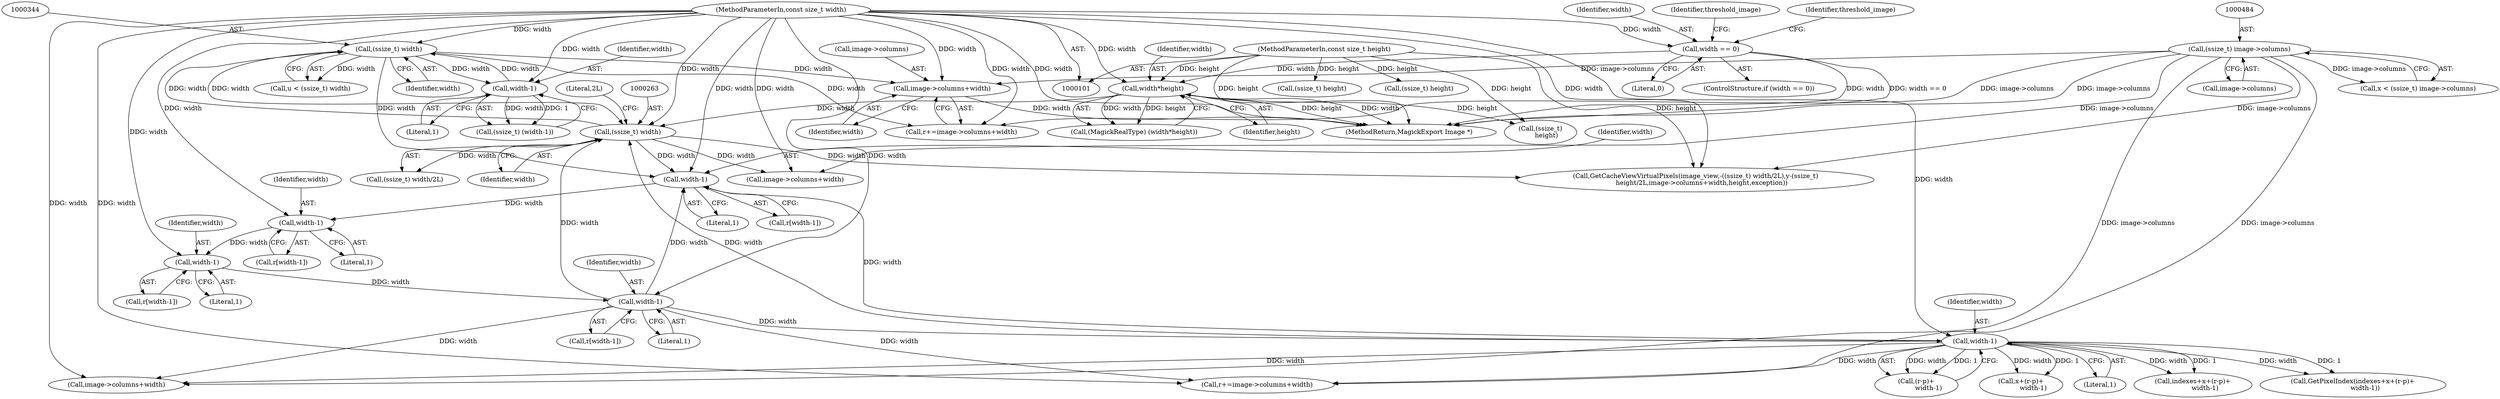 digraph "0_ImageMagick_55e6dc49f1a381d9d511ee2f888fdc3e3c3e3953@pointer" {
"1000472" [label="(Call,image->columns+width)"];
"1000483" [label="(Call,(ssize_t) image->columns)"];
"1000343" [label="(Call,(ssize_t) width)"];
"1000354" [label="(Call,width-1)"];
"1000103" [label="(MethodParameterIn,const size_t width)"];
"1000262" [label="(Call,(ssize_t) width)"];
"1000214" [label="(Call,width*height)"];
"1000174" [label="(Call,width == 0)"];
"1000104" [label="(MethodParameterIn,const size_t height)"];
"1000646" [label="(Call,width-1)"];
"1000635" [label="(Call,width-1)"];
"1000624" [label="(Call,width-1)"];
"1000613" [label="(Call,width-1)"];
"1000671" [label="(Call,width-1)"];
"1000182" [label="(Identifier,threshold_image)"];
"1000343" [label="(Call,(ssize_t) width)"];
"1000889" [label="(MethodReturn,MagickExport Image *)"];
"1000212" [label="(Call,(MagickRealType) (width*height))"];
"1000676" [label="(Call,image->columns+width)"];
"1000625" [label="(Identifier,width)"];
"1000178" [label="(Identifier,threshold_image)"];
"1000174" [label="(Call,width == 0)"];
"1000273" [label="(Call,image->columns+width)"];
"1000644" [label="(Call,r[width-1])"];
"1000269" [label="(Call,(ssize_t)\n      height)"];
"1000626" [label="(Literal,1)"];
"1000622" [label="(Call,r[width-1])"];
"1000633" [label="(Call,r[width-1])"];
"1000352" [label="(Call,(ssize_t) (width-1))"];
"1000214" [label="(Call,width*height)"];
"1000635" [label="(Call,width-1)"];
"1000331" [label="(Call,(ssize_t) height)"];
"1000637" [label="(Literal,1)"];
"1000261" [label="(Call,(ssize_t) width/2L)"];
"1000542" [label="(Call,(ssize_t) height)"];
"1000175" [label="(Identifier,width)"];
"1000265" [label="(Literal,2L)"];
"1000470" [label="(Call,r+=image->columns+width)"];
"1000473" [label="(Call,image->columns)"];
"1000216" [label="(Identifier,height)"];
"1000215" [label="(Identifier,width)"];
"1000646" [label="(Call,width-1)"];
"1000671" [label="(Call,width-1)"];
"1000673" [label="(Literal,1)"];
"1000345" [label="(Identifier,width)"];
"1000674" [label="(Call,r+=image->columns+width)"];
"1000356" [label="(Literal,1)"];
"1000354" [label="(Call,width-1)"];
"1000648" [label="(Literal,1)"];
"1000614" [label="(Identifier,width)"];
"1000611" [label="(Call,r[width-1])"];
"1000481" [label="(Call,x < (ssize_t) image->columns)"];
"1000176" [label="(Literal,0)"];
"1000615" [label="(Literal,1)"];
"1000355" [label="(Identifier,width)"];
"1000663" [label="(Call,indexes+x+(r-p)+\n            width-1)"];
"1000662" [label="(Call,GetPixelIndex(indexes+x+(r-p)+\n            width-1))"];
"1000624" [label="(Call,width-1)"];
"1000485" [label="(Call,image->columns)"];
"1000472" [label="(Call,image->columns+width)"];
"1000672" [label="(Identifier,width)"];
"1000264" [label="(Identifier,width)"];
"1000262" [label="(Call,(ssize_t) width)"];
"1000104" [label="(MethodParameterIn,const size_t height)"];
"1000103" [label="(MethodParameterIn,const size_t width)"];
"1000636" [label="(Identifier,width)"];
"1000476" [label="(Identifier,width)"];
"1000341" [label="(Call,u < (ssize_t) width)"];
"1000667" [label="(Call,(r-p)+\n            width-1)"];
"1000665" [label="(Call,x+(r-p)+\n            width-1)"];
"1000483" [label="(Call,(ssize_t) image->columns)"];
"1000647" [label="(Identifier,width)"];
"1000613" [label="(Call,width-1)"];
"1000173" [label="(ControlStructure,if (width == 0))"];
"1000258" [label="(Call,GetCacheViewVirtualPixels(image_view,-((ssize_t) width/2L),y-(ssize_t)\n      height/2L,image->columns+width,height,exception))"];
"1000472" -> "1000470"  [label="AST: "];
"1000472" -> "1000476"  [label="CFG: "];
"1000473" -> "1000472"  [label="AST: "];
"1000476" -> "1000472"  [label="AST: "];
"1000470" -> "1000472"  [label="CFG: "];
"1000472" -> "1000889"  [label="DDG: width"];
"1000483" -> "1000472"  [label="DDG: image->columns"];
"1000343" -> "1000472"  [label="DDG: width"];
"1000103" -> "1000472"  [label="DDG: width"];
"1000483" -> "1000481"  [label="AST: "];
"1000483" -> "1000485"  [label="CFG: "];
"1000484" -> "1000483"  [label="AST: "];
"1000485" -> "1000483"  [label="AST: "];
"1000481" -> "1000483"  [label="CFG: "];
"1000483" -> "1000889"  [label="DDG: image->columns"];
"1000483" -> "1000258"  [label="DDG: image->columns"];
"1000483" -> "1000273"  [label="DDG: image->columns"];
"1000483" -> "1000470"  [label="DDG: image->columns"];
"1000483" -> "1000481"  [label="DDG: image->columns"];
"1000483" -> "1000674"  [label="DDG: image->columns"];
"1000483" -> "1000676"  [label="DDG: image->columns"];
"1000343" -> "1000341"  [label="AST: "];
"1000343" -> "1000345"  [label="CFG: "];
"1000344" -> "1000343"  [label="AST: "];
"1000345" -> "1000343"  [label="AST: "];
"1000341" -> "1000343"  [label="CFG: "];
"1000343" -> "1000262"  [label="DDG: width"];
"1000343" -> "1000341"  [label="DDG: width"];
"1000354" -> "1000343"  [label="DDG: width"];
"1000103" -> "1000343"  [label="DDG: width"];
"1000262" -> "1000343"  [label="DDG: width"];
"1000343" -> "1000354"  [label="DDG: width"];
"1000343" -> "1000470"  [label="DDG: width"];
"1000343" -> "1000613"  [label="DDG: width"];
"1000354" -> "1000352"  [label="AST: "];
"1000354" -> "1000356"  [label="CFG: "];
"1000355" -> "1000354"  [label="AST: "];
"1000356" -> "1000354"  [label="AST: "];
"1000352" -> "1000354"  [label="CFG: "];
"1000354" -> "1000352"  [label="DDG: width"];
"1000354" -> "1000352"  [label="DDG: 1"];
"1000103" -> "1000354"  [label="DDG: width"];
"1000103" -> "1000101"  [label="AST: "];
"1000103" -> "1000889"  [label="DDG: width"];
"1000103" -> "1000174"  [label="DDG: width"];
"1000103" -> "1000214"  [label="DDG: width"];
"1000103" -> "1000262"  [label="DDG: width"];
"1000103" -> "1000258"  [label="DDG: width"];
"1000103" -> "1000273"  [label="DDG: width"];
"1000103" -> "1000470"  [label="DDG: width"];
"1000103" -> "1000613"  [label="DDG: width"];
"1000103" -> "1000624"  [label="DDG: width"];
"1000103" -> "1000635"  [label="DDG: width"];
"1000103" -> "1000646"  [label="DDG: width"];
"1000103" -> "1000671"  [label="DDG: width"];
"1000103" -> "1000674"  [label="DDG: width"];
"1000103" -> "1000676"  [label="DDG: width"];
"1000262" -> "1000261"  [label="AST: "];
"1000262" -> "1000264"  [label="CFG: "];
"1000263" -> "1000262"  [label="AST: "];
"1000264" -> "1000262"  [label="AST: "];
"1000265" -> "1000262"  [label="CFG: "];
"1000262" -> "1000261"  [label="DDG: width"];
"1000214" -> "1000262"  [label="DDG: width"];
"1000646" -> "1000262"  [label="DDG: width"];
"1000671" -> "1000262"  [label="DDG: width"];
"1000262" -> "1000258"  [label="DDG: width"];
"1000262" -> "1000273"  [label="DDG: width"];
"1000262" -> "1000613"  [label="DDG: width"];
"1000214" -> "1000212"  [label="AST: "];
"1000214" -> "1000216"  [label="CFG: "];
"1000215" -> "1000214"  [label="AST: "];
"1000216" -> "1000214"  [label="AST: "];
"1000212" -> "1000214"  [label="CFG: "];
"1000214" -> "1000889"  [label="DDG: height"];
"1000214" -> "1000889"  [label="DDG: width"];
"1000214" -> "1000212"  [label="DDG: width"];
"1000214" -> "1000212"  [label="DDG: height"];
"1000174" -> "1000214"  [label="DDG: width"];
"1000104" -> "1000214"  [label="DDG: height"];
"1000214" -> "1000269"  [label="DDG: height"];
"1000174" -> "1000173"  [label="AST: "];
"1000174" -> "1000176"  [label="CFG: "];
"1000175" -> "1000174"  [label="AST: "];
"1000176" -> "1000174"  [label="AST: "];
"1000178" -> "1000174"  [label="CFG: "];
"1000182" -> "1000174"  [label="CFG: "];
"1000174" -> "1000889"  [label="DDG: width"];
"1000174" -> "1000889"  [label="DDG: width == 0"];
"1000104" -> "1000101"  [label="AST: "];
"1000104" -> "1000889"  [label="DDG: height"];
"1000104" -> "1000269"  [label="DDG: height"];
"1000104" -> "1000258"  [label="DDG: height"];
"1000104" -> "1000331"  [label="DDG: height"];
"1000104" -> "1000542"  [label="DDG: height"];
"1000646" -> "1000644"  [label="AST: "];
"1000646" -> "1000648"  [label="CFG: "];
"1000647" -> "1000646"  [label="AST: "];
"1000648" -> "1000646"  [label="AST: "];
"1000644" -> "1000646"  [label="CFG: "];
"1000646" -> "1000613"  [label="DDG: width"];
"1000635" -> "1000646"  [label="DDG: width"];
"1000646" -> "1000671"  [label="DDG: width"];
"1000646" -> "1000674"  [label="DDG: width"];
"1000646" -> "1000676"  [label="DDG: width"];
"1000635" -> "1000633"  [label="AST: "];
"1000635" -> "1000637"  [label="CFG: "];
"1000636" -> "1000635"  [label="AST: "];
"1000637" -> "1000635"  [label="AST: "];
"1000633" -> "1000635"  [label="CFG: "];
"1000624" -> "1000635"  [label="DDG: width"];
"1000624" -> "1000622"  [label="AST: "];
"1000624" -> "1000626"  [label="CFG: "];
"1000625" -> "1000624"  [label="AST: "];
"1000626" -> "1000624"  [label="AST: "];
"1000622" -> "1000624"  [label="CFG: "];
"1000613" -> "1000624"  [label="DDG: width"];
"1000613" -> "1000611"  [label="AST: "];
"1000613" -> "1000615"  [label="CFG: "];
"1000614" -> "1000613"  [label="AST: "];
"1000615" -> "1000613"  [label="AST: "];
"1000611" -> "1000613"  [label="CFG: "];
"1000671" -> "1000613"  [label="DDG: width"];
"1000671" -> "1000667"  [label="AST: "];
"1000671" -> "1000673"  [label="CFG: "];
"1000672" -> "1000671"  [label="AST: "];
"1000673" -> "1000671"  [label="AST: "];
"1000667" -> "1000671"  [label="CFG: "];
"1000671" -> "1000662"  [label="DDG: width"];
"1000671" -> "1000662"  [label="DDG: 1"];
"1000671" -> "1000663"  [label="DDG: width"];
"1000671" -> "1000663"  [label="DDG: 1"];
"1000671" -> "1000665"  [label="DDG: width"];
"1000671" -> "1000665"  [label="DDG: 1"];
"1000671" -> "1000667"  [label="DDG: width"];
"1000671" -> "1000667"  [label="DDG: 1"];
"1000671" -> "1000674"  [label="DDG: width"];
"1000671" -> "1000676"  [label="DDG: width"];
}
